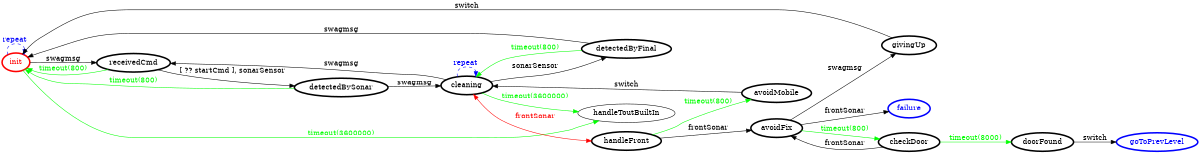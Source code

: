 /*
*
* A GraphViz DOT FSM description 
* Please use a GraphViz visualizer (like http://www.webgraphviz.com)
*  
*/

digraph finite_state_machine {
	rankdir=LR
	size="8,5"
	
	init [ color = red ][ fontcolor = red ][ penwidth = 3 ]
	cleaning [ color = black ][ fontcolor = black ][ penwidth = 3 ]
	avoidFix [ color = black ][ fontcolor = black ][ penwidth = 3 ]
	handleFront [ color = black ][ fontcolor = black ][ penwidth = 3 ]
	detectedByFinal [ color = black ][ fontcolor = black ][ penwidth = 3 ]
	givingUp [ color = black ][ fontcolor = black ][ penwidth = 3 ]
	checkDoor [ color = black ][ fontcolor = black ][ penwidth = 3 ]
	doorFound [ color = black ][ fontcolor = black ][ penwidth = 3 ]
	detectedBySonar [ color = black ][ fontcolor = black ][ penwidth = 3 ]
	receivedCmd [ color = black ][ fontcolor = black ][ penwidth = 3 ]
	avoidMobile [ color = black ][ fontcolor = black ][ penwidth = 3 ]
	failure [ color = blue ][ fontcolor = blue ][ penwidth = 3 ]
	goToPrevLevel [ color = blue ][ fontcolor = blue ][ penwidth = 3 ]
	
	init -> handleToutBuiltIn [ label = "timeout(3600000)" ][ color = green ][ fontcolor = green ]
	detectedByFinal -> init [ label = "swagmsg" ][ color = black ][ fontcolor = black ]
	cleaning -> handleToutBuiltIn [ label = "timeout(3600000)" ][ color = green ][ fontcolor = green ]
	handleFront -> avoidFix [ label = "frontSonar" ][ color = black ][ fontcolor = black ]
	checkDoor -> avoidFix [ label = "frontSonar" ][ color = black ][ fontcolor = black ]
	receivedCmd -> detectedBySonar [ label = "[ ?? startCmd ], sonarSensor" ][ color = black ][ fontcolor = black ]
	avoidFix -> failure [ label = "frontSonar" ][ color = black ][ fontcolor = black ]
	detectedBySonar -> init [ label = "timeout(800)" ][ color = green ][ fontcolor = green ]
	avoidMobile -> cleaning [ label = "switch" ][ color = black ][ fontcolor = black ]
	avoidFix -> checkDoor [ label = "timeout(800)" ][ color = green ][ fontcolor = green ]
	cleaning -> handleFront [ label = "frontSonar" ][ color = red ][ fontcolor = red ][ dir = both ]
	init -> receivedCmd [ label = "swagmsg" ][ color = black ][ fontcolor = black ]
	cleaning -> receivedCmd [ label = "swagmsg" ][ color = black ][ fontcolor = black ]
	detectedBySonar -> cleaning [ label = "swagmsg" ][ color = black ][ fontcolor = black ]
	init -> init [ label = "repeat "][ style = dashed ][ color = blue ][ fontcolor = blue ]
	givingUp -> init [ label = "switch" ][ color = black ][ fontcolor = black ]
	checkDoor -> doorFound [ label = "timeout(8000)" ][ color = green ][ fontcolor = green ]
	receivedCmd -> init [ label = "timeout(800)" ][ color = green ][ fontcolor = green ]
	detectedByFinal -> cleaning [ label = "timeout(800)" ][ color = green ][ fontcolor = green ]
	doorFound -> goToPrevLevel [ label = "switch" ][ color = black ][ fontcolor = black ]
	cleaning -> detectedByFinal [ label = "sonarSensor" ][ color = black ][ fontcolor = black ]
	cleaning -> cleaning [ label = "repeat "][ style = dashed ][ color = blue ][ fontcolor = blue ]
	avoidFix -> givingUp [ label = "swagmsg" ][ color = black ][ fontcolor = black ]
	handleFront -> avoidMobile [ label = "timeout(800)" ][ color = green ][ fontcolor = green ]
}

